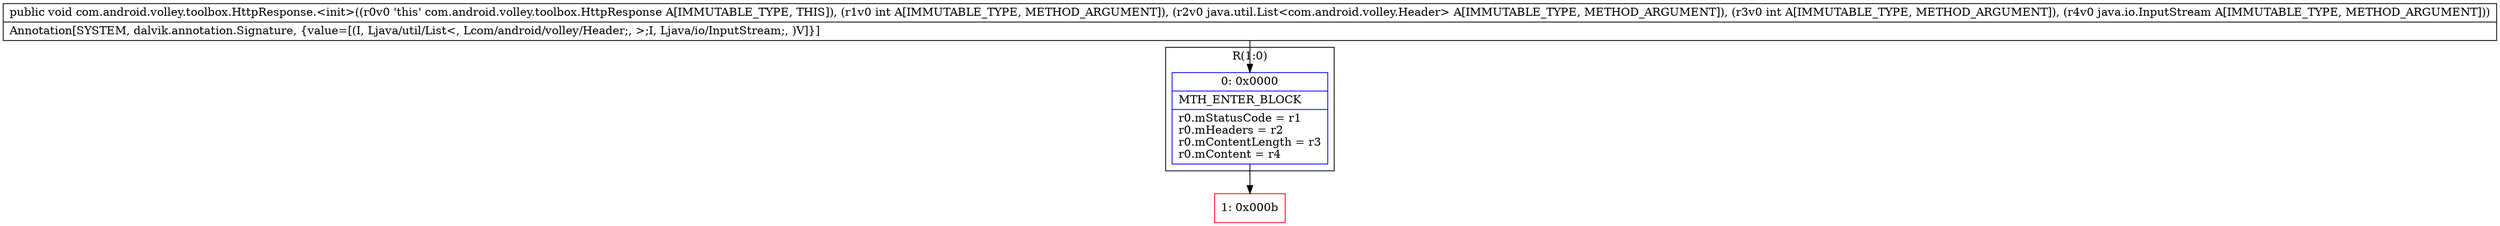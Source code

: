 digraph "CFG forcom.android.volley.toolbox.HttpResponse.\<init\>(ILjava\/util\/List;ILjava\/io\/InputStream;)V" {
subgraph cluster_Region_1869001941 {
label = "R(1:0)";
node [shape=record,color=blue];
Node_0 [shape=record,label="{0\:\ 0x0000|MTH_ENTER_BLOCK\l|r0.mStatusCode = r1\lr0.mHeaders = r2\lr0.mContentLength = r3\lr0.mContent = r4\l}"];
}
Node_1 [shape=record,color=red,label="{1\:\ 0x000b}"];
MethodNode[shape=record,label="{public void com.android.volley.toolbox.HttpResponse.\<init\>((r0v0 'this' com.android.volley.toolbox.HttpResponse A[IMMUTABLE_TYPE, THIS]), (r1v0 int A[IMMUTABLE_TYPE, METHOD_ARGUMENT]), (r2v0 java.util.List\<com.android.volley.Header\> A[IMMUTABLE_TYPE, METHOD_ARGUMENT]), (r3v0 int A[IMMUTABLE_TYPE, METHOD_ARGUMENT]), (r4v0 java.io.InputStream A[IMMUTABLE_TYPE, METHOD_ARGUMENT]))  | Annotation[SYSTEM, dalvik.annotation.Signature, \{value=[(I, Ljava\/util\/List\<, Lcom\/android\/volley\/Header;, \>;I, Ljava\/io\/InputStream;, )V]\}]\l}"];
MethodNode -> Node_0;
Node_0 -> Node_1;
}

